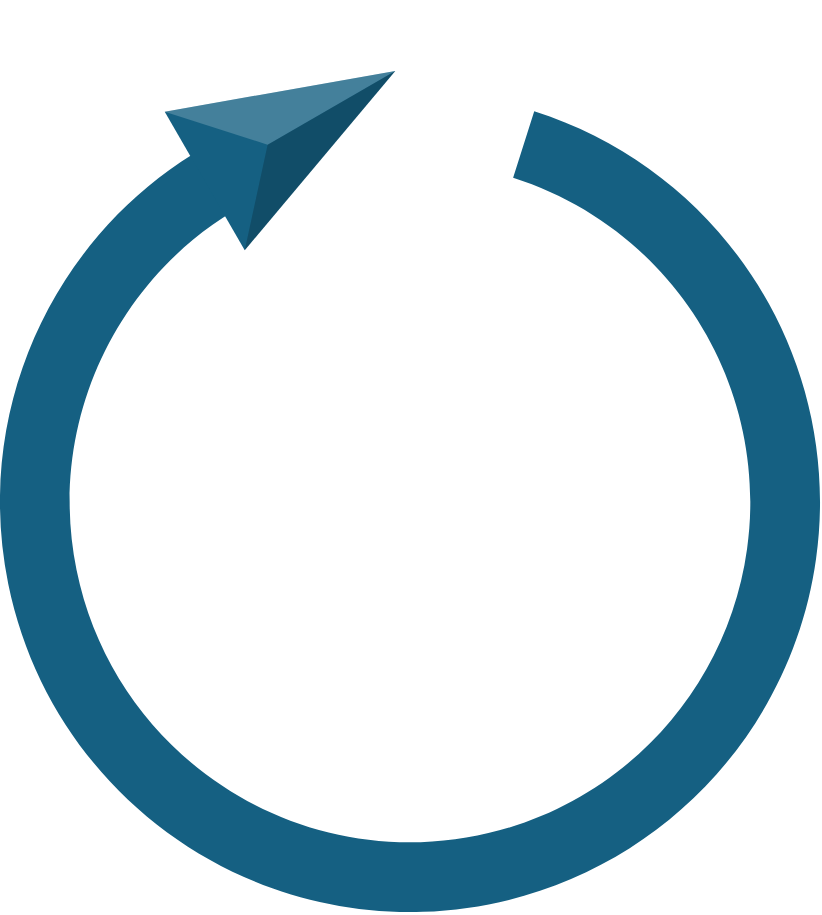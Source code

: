 <mxfile version="24.3.1" type="github">
  <diagram name="Seite-1" id="Z_3XVYRokLttG0Zc2Pc0">
    <mxGraphModel dx="1156" dy="745" grid="1" gridSize="10" guides="1" tooltips="1" connect="1" arrows="1" fold="1" page="1" pageScale="1" pageWidth="1169" pageHeight="827" math="0" shadow="0">
      <root>
        <mxCell id="0" />
        <mxCell id="1" parent="0" />
        <mxCell id="koQeyaSBX44ioE7RnYYL-10" value="" style="group" vertex="1" connectable="0" parent="1">
          <mxGeometry x="120" y="4.859" width="410" height="455.141" as="geometry" />
        </mxCell>
        <mxCell id="koQeyaSBX44ioE7RnYYL-5" value="" style="verticalLabelPosition=bottom;verticalAlign=top;html=1;shape=mxgraph.basic.partConcEllipse;fillColor=#156082;strokeColor=none;startAngle=0.049;endAngle=0.941;arcWidth=0.17;" vertex="1" parent="koQeyaSBX44ioE7RnYYL-10">
          <mxGeometry y="45.141" width="410" height="410" as="geometry" />
        </mxCell>
        <mxCell id="koQeyaSBX44ioE7RnYYL-6" value="" style="verticalLabelPosition=bottom;verticalAlign=top;html=1;shape=mxgraph.infographic.shadedTriangle;fillColor=#156082;strokeColor=none;rotation=60;" vertex="1" parent="koQeyaSBX44ioE7RnYYL-10">
          <mxGeometry x="110" y="7.141" width="80" height="110" as="geometry" />
        </mxCell>
      </root>
    </mxGraphModel>
  </diagram>
</mxfile>
